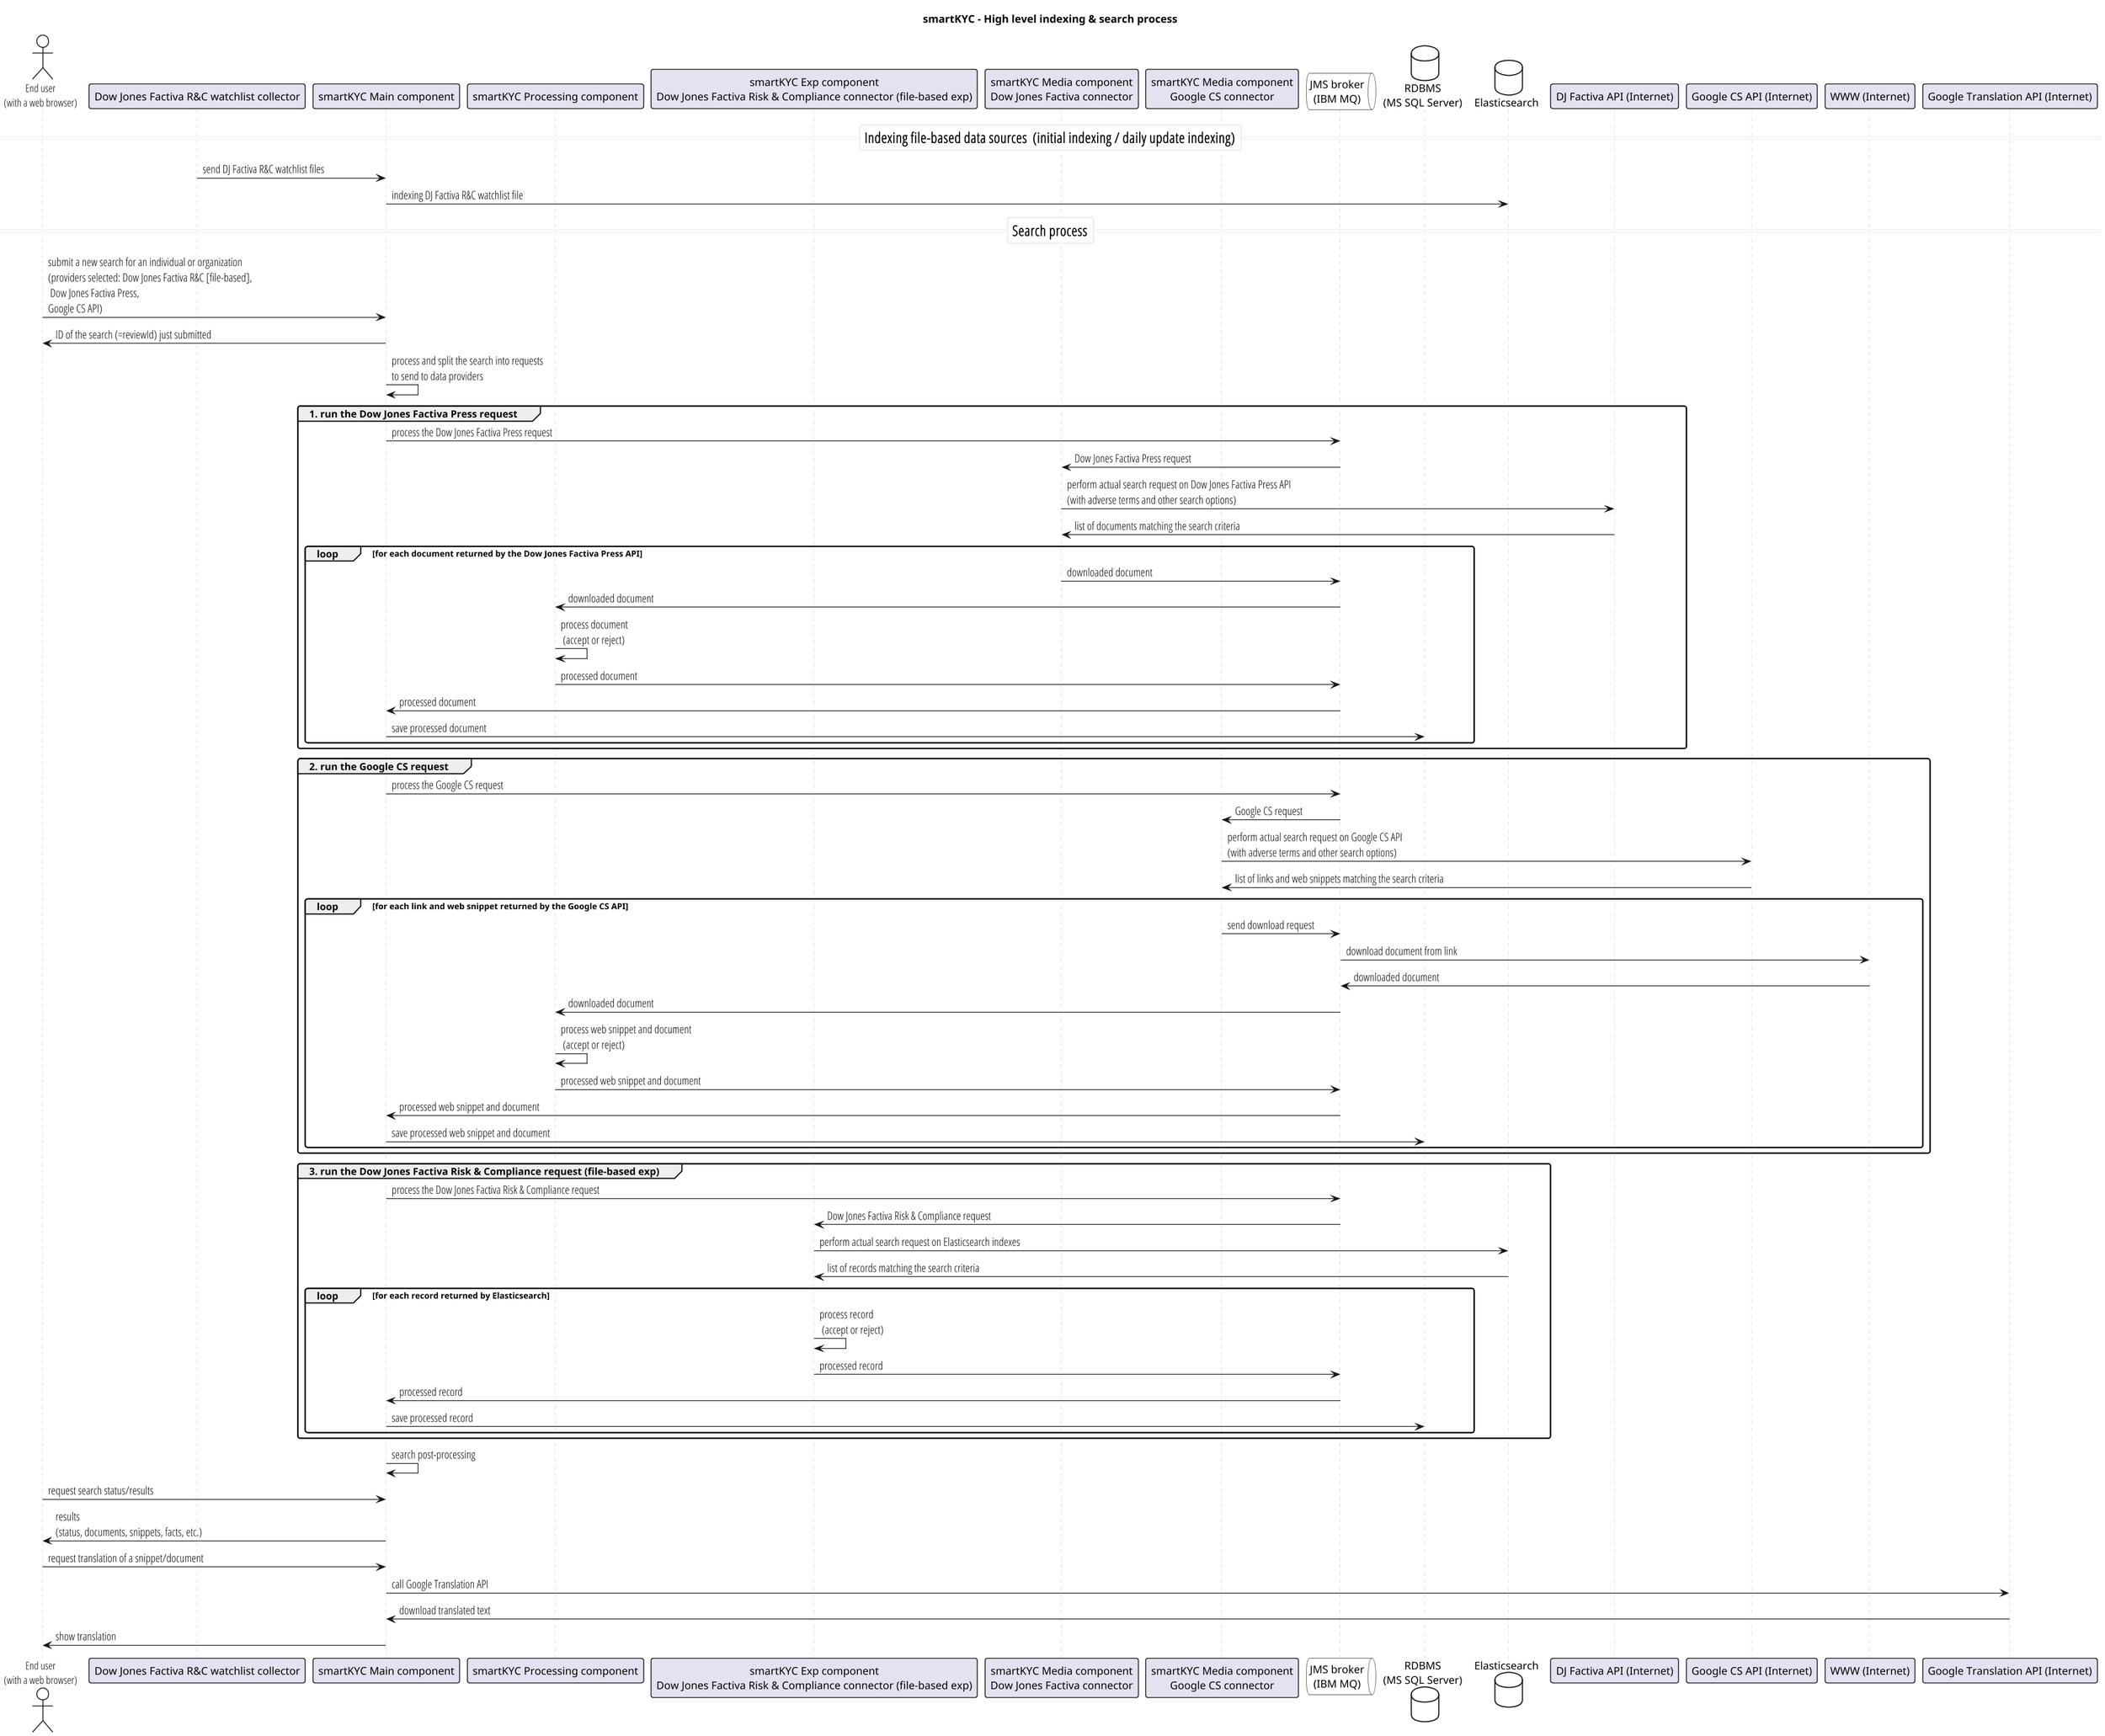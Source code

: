 @startuml

skinparam dpi 300
scale 1200*1800

skinparam roundCorner 6
skinparam shadowing false
skinparam interface {
  backgroundColor WhiteSmoke
}
skinparam actor {
  FontName Open Sans Condensed Light
  FontSize 14
}
skinparam arrow {
  FontName Open Sans Condensed Light
  FontSize 15
}
skinparam note {
  FontName Open Sans Condensed Light
  FontSize 13
  BorderColor #bbb
}
skinparam footer {
  FontName Open Sans Condensed Light
  FontSize 14
  FontColor DimGrey
}
skinparam sequence {
  actorBorderThickness 1.2
  participantBorderThickness 1.2
  LifeLineBorderColor #ccc
  ParticipantFontName Avenir Next Condensed
  DividerBorderColor #eee
  DividerBackgroundColor #fff
  DividerFontName Open Sans Condensed Light
  DividerFontSize 15
  DividerFontStyle Light
  TitleFontName Open Sans Condensed Light
  TitleFontStyle Light
  TitleFontSize 17
}

actor "End user\n(with a web browser)" as user #fff
participant "Dow Jones Factiva R&C watchlist collector" as filemover
participant "smartKYC Main component" as main
participant "smartKYC Processing component" as proc
participant "smartKYC Exp component\nDow Jones Factiva Risk & Compliance connector (file-based exp)" as djrc
participant "smartKYC Media component\nDow Jones Factiva connector" as factivaconnector
participant "smartKYC Media component\nGoogle CS connector" as googlecsconnector
queue "JMS broker\n(IBM MQ)" as queue #fff
database "RDBMS\n(MS SQL Server)" as rdbms #fff
database "Elasticsearch" as elasticsearch #fff
participant "DJ Factiva API (Internet)" as factivaapi
participant "Google CS API (Internet)" as googlecsapi
participant "WWW (Internet)" as www
participant "Google Translation API (Internet)" as googletranslationapi

title smartKYC - High level indexing & search process

=== Indexing file-based data sources  (initial indexing / daily update indexing) ==

filemover -> main: send DJ Factiva R&C watchlist files
main -> elasticsearch: indexing DJ Factiva R&C watchlist file


=== Search process ==

user -> main: submit a new search for an individual or organization\n(providers selected: Dow Jones Factiva R&C [file-based],\n Dow Jones Factiva Press,\nGoogle CS API)
main -> user: ID of the search (=reviewId) just submitted
main -> main: process and split the search into requests\nto send to data providers

group 1. run the Dow Jones Factiva Press request
    main -> queue: process the Dow Jones Factiva Press request
    queue -> factivaconnector: Dow Jones Factiva Press request
    factivaconnector-> factivaapi: perform actual search request on Dow Jones Factiva Press API\n(with adverse terms and other search options)
    factivaapi -> factivaconnector: list of documents matching the search criteria
    loop for each document returned by the Dow Jones Factiva Press API
        factivaconnector -> queue: downloaded document
        queue -> proc: downloaded document
        proc -> proc: process document\n (accept or reject)
        proc -> queue: processed document
        queue -> main: processed document
        main -> rdbms: save processed document
    end
end

group 2. run the Google CS request
    main -> queue: process the Google CS request
    queue -> googlecsconnector: Google CS request
    googlecsconnector-> googlecsapi: perform actual search request on Google CS API\n(with adverse terms and other search options)
    googlecsapi -> googlecsconnector: list of links and web snippets matching the search criteria
    loop for each link and web snippet returned by the Google CS API
        googlecsconnector -> queue: send download request
        queue -> www: download document from link
        www -> queue: downloaded document
        queue -> proc: downloaded document
        proc -> proc: process web snippet and document\n (accept or reject)
        proc -> queue: processed web snippet and document
        queue -> main: processed web snippet and document
        main -> rdbms: save processed web snippet and document
    end
end

group 3. run the Dow Jones Factiva Risk & Compliance request (file-based exp)
    main -> queue: process the Dow Jones Factiva Risk & Compliance request
    queue -> djrc: Dow Jones Factiva Risk & Compliance request
    djrc-> elasticsearch: perform actual search request on Elasticsearch indexes
    elasticsearch -> djrc: list of records matching the search criteria
    loop for each record returned by Elasticsearch
        djrc -> djrc: process record\n (accept or reject)
        djrc -> queue: processed record
        queue -> main: processed record
        main -> rdbms: save processed record
    end
end


main -> main: search post-processing
user -> main: request search status/results
main -> user: results\n(status, documents, snippets, facts, etc.)

user -> main: request translation of a snippet/document
main-> googletranslationapi: call Google Translation API
googletranslationapi -> main: download translated text
main -> user: show translation

@enduml
